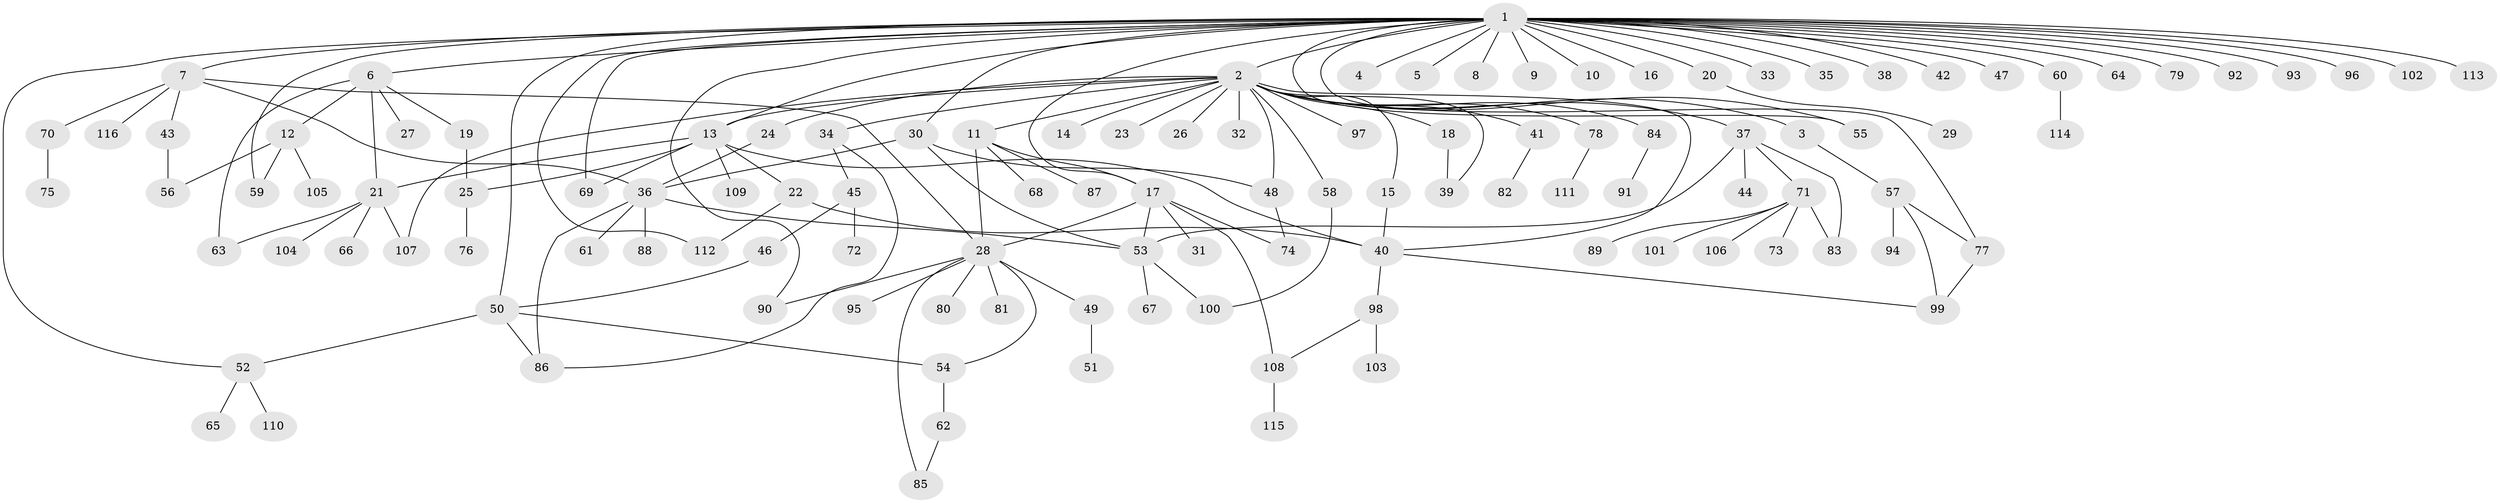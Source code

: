 // coarse degree distribution, {1: 0.5142857142857142, 33: 0.014285714285714285, 4: 0.05714285714285714, 19: 0.014285714285714285, 2: 0.17142857142857143, 5: 0.07142857142857142, 6: 0.02857142857142857, 3: 0.1, 9: 0.014285714285714285, 7: 0.014285714285714285}
// Generated by graph-tools (version 1.1) at 2025/36/03/04/25 23:36:58]
// undirected, 116 vertices, 152 edges
graph export_dot {
  node [color=gray90,style=filled];
  1;
  2;
  3;
  4;
  5;
  6;
  7;
  8;
  9;
  10;
  11;
  12;
  13;
  14;
  15;
  16;
  17;
  18;
  19;
  20;
  21;
  22;
  23;
  24;
  25;
  26;
  27;
  28;
  29;
  30;
  31;
  32;
  33;
  34;
  35;
  36;
  37;
  38;
  39;
  40;
  41;
  42;
  43;
  44;
  45;
  46;
  47;
  48;
  49;
  50;
  51;
  52;
  53;
  54;
  55;
  56;
  57;
  58;
  59;
  60;
  61;
  62;
  63;
  64;
  65;
  66;
  67;
  68;
  69;
  70;
  71;
  72;
  73;
  74;
  75;
  76;
  77;
  78;
  79;
  80;
  81;
  82;
  83;
  84;
  85;
  86;
  87;
  88;
  89;
  90;
  91;
  92;
  93;
  94;
  95;
  96;
  97;
  98;
  99;
  100;
  101;
  102;
  103;
  104;
  105;
  106;
  107;
  108;
  109;
  110;
  111;
  112;
  113;
  114;
  115;
  116;
  1 -- 2;
  1 -- 4;
  1 -- 5;
  1 -- 6;
  1 -- 7;
  1 -- 8;
  1 -- 9;
  1 -- 10;
  1 -- 13;
  1 -- 16;
  1 -- 17;
  1 -- 20;
  1 -- 30;
  1 -- 33;
  1 -- 35;
  1 -- 38;
  1 -- 42;
  1 -- 47;
  1 -- 50;
  1 -- 52;
  1 -- 55;
  1 -- 59;
  1 -- 60;
  1 -- 64;
  1 -- 69;
  1 -- 77;
  1 -- 79;
  1 -- 90;
  1 -- 92;
  1 -- 93;
  1 -- 96;
  1 -- 102;
  1 -- 112;
  1 -- 113;
  2 -- 3;
  2 -- 11;
  2 -- 13;
  2 -- 14;
  2 -- 15;
  2 -- 18;
  2 -- 23;
  2 -- 24;
  2 -- 26;
  2 -- 32;
  2 -- 34;
  2 -- 37;
  2 -- 39;
  2 -- 40;
  2 -- 41;
  2 -- 48;
  2 -- 55;
  2 -- 58;
  2 -- 78;
  2 -- 84;
  2 -- 97;
  2 -- 107;
  3 -- 57;
  6 -- 12;
  6 -- 19;
  6 -- 21;
  6 -- 27;
  6 -- 63;
  7 -- 28;
  7 -- 36;
  7 -- 43;
  7 -- 70;
  7 -- 116;
  11 -- 17;
  11 -- 28;
  11 -- 68;
  11 -- 87;
  12 -- 56;
  12 -- 59;
  12 -- 105;
  13 -- 21;
  13 -- 22;
  13 -- 25;
  13 -- 40;
  13 -- 69;
  13 -- 109;
  15 -- 40;
  17 -- 28;
  17 -- 31;
  17 -- 53;
  17 -- 74;
  17 -- 108;
  18 -- 39;
  19 -- 25;
  20 -- 29;
  21 -- 63;
  21 -- 66;
  21 -- 104;
  21 -- 107;
  22 -- 40;
  22 -- 112;
  24 -- 36;
  25 -- 76;
  28 -- 49;
  28 -- 54;
  28 -- 80;
  28 -- 81;
  28 -- 85;
  28 -- 90;
  28 -- 95;
  30 -- 36;
  30 -- 48;
  30 -- 53;
  34 -- 45;
  34 -- 86;
  36 -- 53;
  36 -- 61;
  36 -- 86;
  36 -- 88;
  37 -- 44;
  37 -- 53;
  37 -- 71;
  37 -- 83;
  40 -- 98;
  40 -- 99;
  41 -- 82;
  43 -- 56;
  45 -- 46;
  45 -- 72;
  46 -- 50;
  48 -- 74;
  49 -- 51;
  50 -- 52;
  50 -- 54;
  50 -- 86;
  52 -- 65;
  52 -- 110;
  53 -- 67;
  53 -- 100;
  54 -- 62;
  57 -- 77;
  57 -- 94;
  57 -- 99;
  58 -- 100;
  60 -- 114;
  62 -- 85;
  70 -- 75;
  71 -- 73;
  71 -- 83;
  71 -- 89;
  71 -- 101;
  71 -- 106;
  77 -- 99;
  78 -- 111;
  84 -- 91;
  98 -- 103;
  98 -- 108;
  108 -- 115;
}
